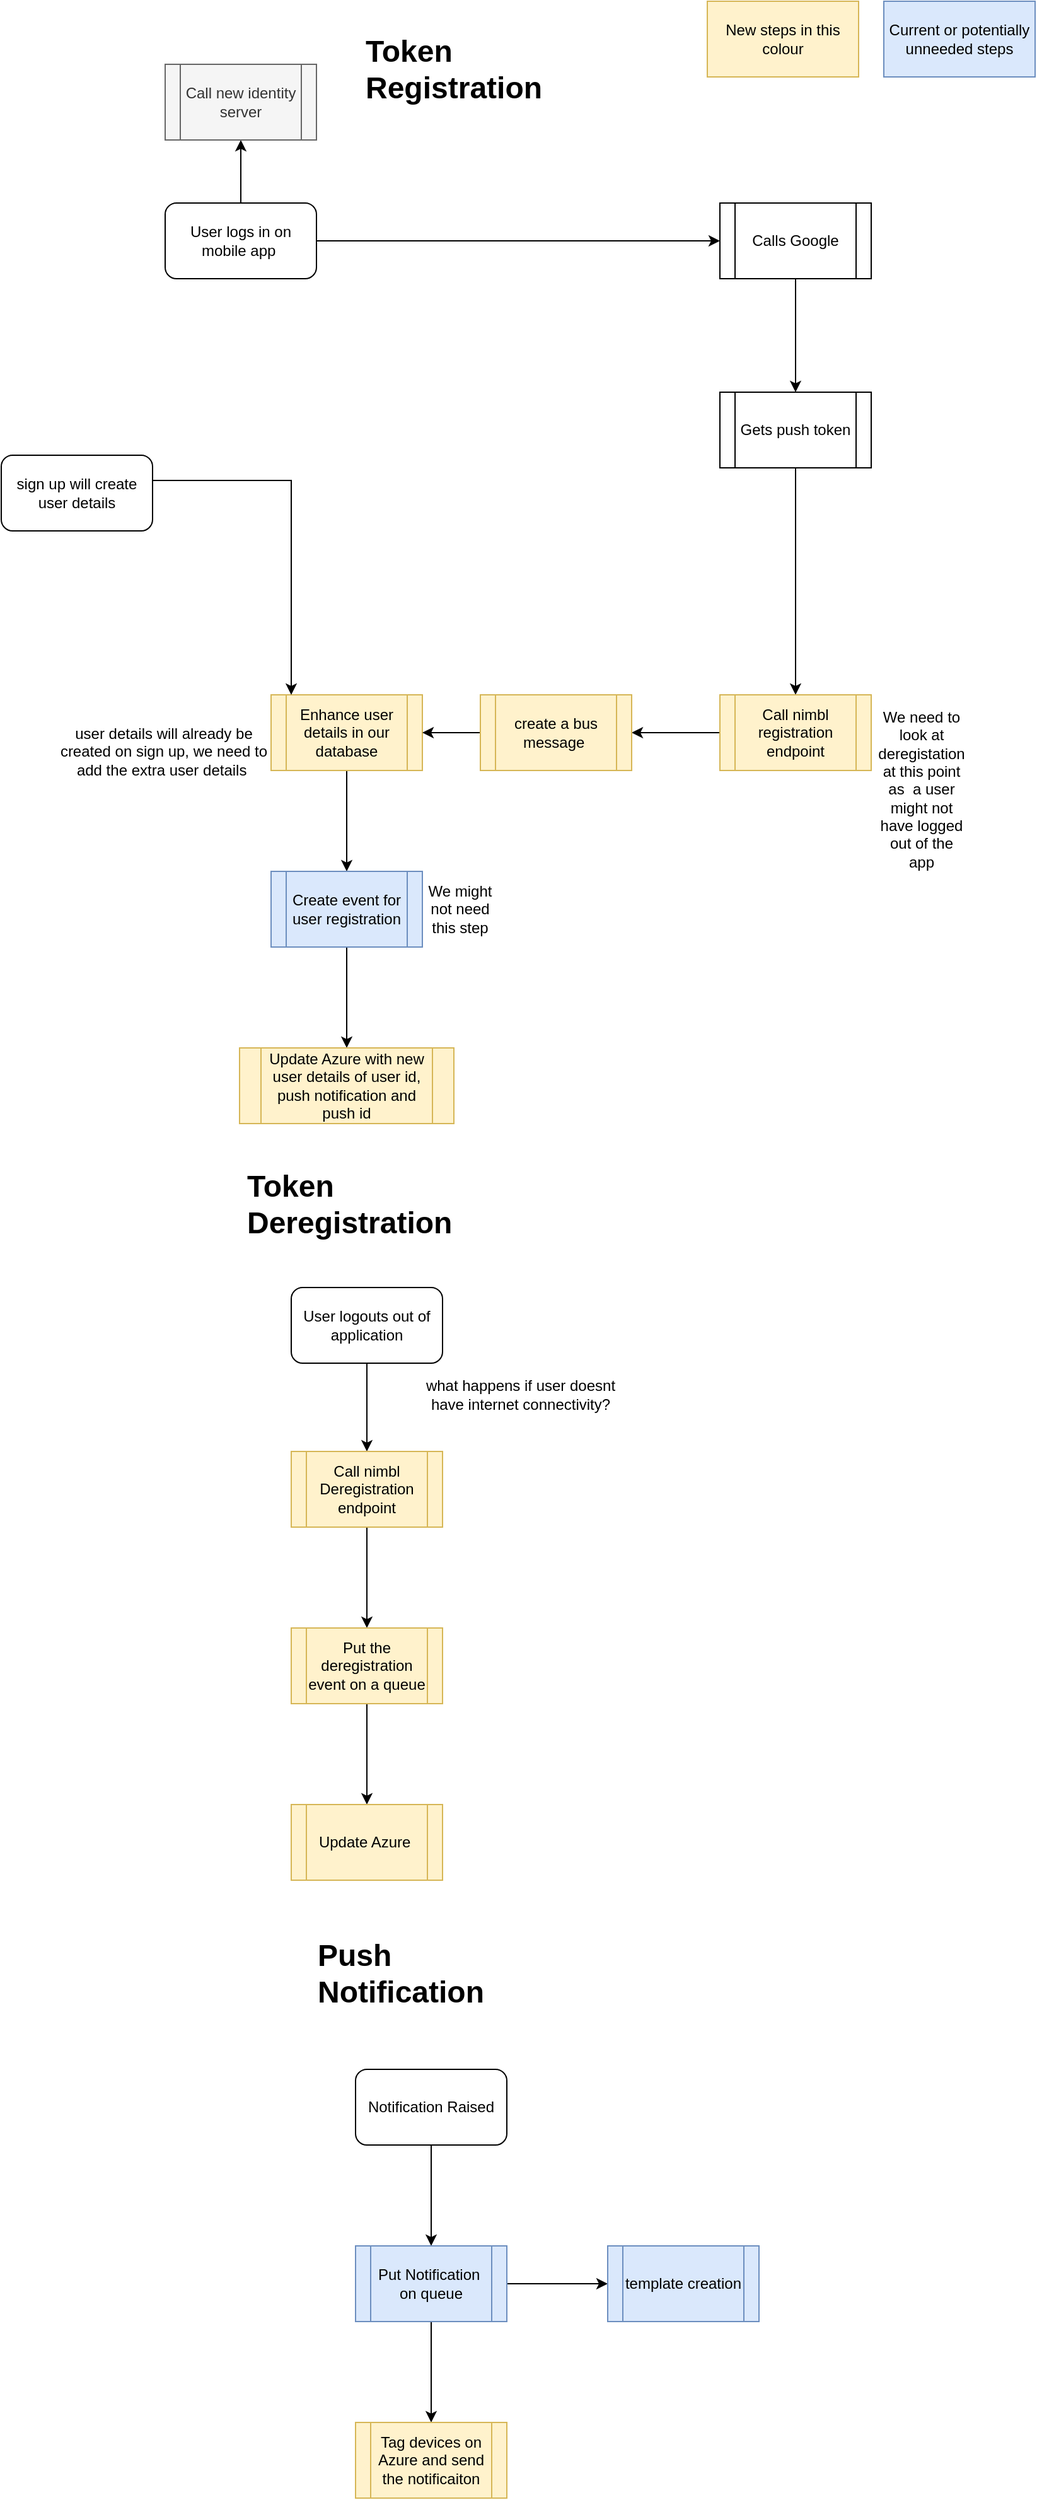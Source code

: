 <mxfile version="24.0.1" type="github">
  <diagram name="Page-1" id="zNh0KvHFWbtnfTPr5riH">
    <mxGraphModel dx="1434" dy="1949" grid="1" gridSize="10" guides="1" tooltips="1" connect="1" arrows="1" fold="1" page="1" pageScale="1" pageWidth="827" pageHeight="1169" math="0" shadow="0">
      <root>
        <mxCell id="0" />
        <mxCell id="1" parent="0" />
        <mxCell id="ImAyc6x-_rFWX8c06Pwl-3" value="" style="edgeStyle=orthogonalEdgeStyle;rounded=0;orthogonalLoop=1;jettySize=auto;html=1;" parent="1" source="ImAyc6x-_rFWX8c06Pwl-1" target="ImAyc6x-_rFWX8c06Pwl-2" edge="1">
          <mxGeometry relative="1" as="geometry" />
        </mxCell>
        <mxCell id="KaxOUmFlfcMVJWZ9HVVq-26" value="" style="edgeStyle=orthogonalEdgeStyle;rounded=0;orthogonalLoop=1;jettySize=auto;html=1;" parent="1" source="ImAyc6x-_rFWX8c06Pwl-1" target="KaxOUmFlfcMVJWZ9HVVq-1" edge="1">
          <mxGeometry relative="1" as="geometry" />
        </mxCell>
        <mxCell id="ImAyc6x-_rFWX8c06Pwl-1" value="User logs in on mobile app&amp;nbsp;" style="rounded=1;whiteSpace=wrap;html=1;" parent="1" vertex="1">
          <mxGeometry x="150" y="-1000" width="120" height="60" as="geometry" />
        </mxCell>
        <mxCell id="ImAyc6x-_rFWX8c06Pwl-5" value="" style="edgeStyle=orthogonalEdgeStyle;rounded=0;orthogonalLoop=1;jettySize=auto;html=1;" parent="1" source="ImAyc6x-_rFWX8c06Pwl-2" target="ImAyc6x-_rFWX8c06Pwl-4" edge="1">
          <mxGeometry relative="1" as="geometry" />
        </mxCell>
        <mxCell id="ImAyc6x-_rFWX8c06Pwl-2" value="Calls Google" style="shape=process;whiteSpace=wrap;html=1;backgroundOutline=1;" parent="1" vertex="1">
          <mxGeometry x="590" y="-1000" width="120" height="60" as="geometry" />
        </mxCell>
        <mxCell id="ImAyc6x-_rFWX8c06Pwl-7" value="" style="edgeStyle=orthogonalEdgeStyle;rounded=0;orthogonalLoop=1;jettySize=auto;html=1;" parent="1" source="ImAyc6x-_rFWX8c06Pwl-4" target="ImAyc6x-_rFWX8c06Pwl-6" edge="1">
          <mxGeometry relative="1" as="geometry" />
        </mxCell>
        <mxCell id="ImAyc6x-_rFWX8c06Pwl-4" value="Gets push token" style="shape=process;whiteSpace=wrap;html=1;backgroundOutline=1;" parent="1" vertex="1">
          <mxGeometry x="590" y="-850" width="120" height="60" as="geometry" />
        </mxCell>
        <mxCell id="KaxOUmFlfcMVJWZ9HVVq-34" value="" style="edgeStyle=orthogonalEdgeStyle;rounded=0;orthogonalLoop=1;jettySize=auto;html=1;" parent="1" source="ImAyc6x-_rFWX8c06Pwl-6" target="KaxOUmFlfcMVJWZ9HVVq-33" edge="1">
          <mxGeometry relative="1" as="geometry" />
        </mxCell>
        <mxCell id="ImAyc6x-_rFWX8c06Pwl-6" value="Call nimbl registration endpoint" style="shape=process;whiteSpace=wrap;html=1;backgroundOutline=1;fillColor=#fff2cc;strokeColor=#d6b656;" parent="1" vertex="1">
          <mxGeometry x="590" y="-610" width="120" height="60" as="geometry" />
        </mxCell>
        <mxCell id="KaxOUmFlfcMVJWZ9HVVq-4" value="" style="edgeStyle=orthogonalEdgeStyle;rounded=0;orthogonalLoop=1;jettySize=auto;html=1;" parent="1" source="ImAyc6x-_rFWX8c06Pwl-10" target="KaxOUmFlfcMVJWZ9HVVq-3" edge="1">
          <mxGeometry relative="1" as="geometry" />
        </mxCell>
        <mxCell id="ImAyc6x-_rFWX8c06Pwl-10" value="Enhance user details in our database" style="shape=process;whiteSpace=wrap;html=1;backgroundOutline=1;fillColor=#fff2cc;strokeColor=#d6b656;" parent="1" vertex="1">
          <mxGeometry x="234" y="-610" width="120" height="60" as="geometry" />
        </mxCell>
        <mxCell id="KaxOUmFlfcMVJWZ9HVVq-1" value="Call new identity server" style="shape=process;whiteSpace=wrap;html=1;backgroundOutline=1;fillColor=#f5f5f5;fontColor=#333333;strokeColor=#666666;" parent="1" vertex="1">
          <mxGeometry x="150" y="-1110" width="120" height="60" as="geometry" />
        </mxCell>
        <mxCell id="KaxOUmFlfcMVJWZ9HVVq-6" value="" style="edgeStyle=orthogonalEdgeStyle;rounded=0;orthogonalLoop=1;jettySize=auto;html=1;" parent="1" source="KaxOUmFlfcMVJWZ9HVVq-3" target="KaxOUmFlfcMVJWZ9HVVq-5" edge="1">
          <mxGeometry relative="1" as="geometry" />
        </mxCell>
        <mxCell id="KaxOUmFlfcMVJWZ9HVVq-3" value="Create event for user registration" style="shape=process;whiteSpace=wrap;html=1;backgroundOutline=1;fillColor=#dae8fc;strokeColor=#6c8ebf;" parent="1" vertex="1">
          <mxGeometry x="234" y="-470" width="120" height="60" as="geometry" />
        </mxCell>
        <mxCell id="KaxOUmFlfcMVJWZ9HVVq-5" value="Update Azure with new user details of user id, push notification and push id" style="shape=process;whiteSpace=wrap;html=1;backgroundOutline=1;fillColor=#fff2cc;strokeColor=#d6b656;" parent="1" vertex="1">
          <mxGeometry x="209" y="-330" width="170" height="60" as="geometry" />
        </mxCell>
        <mxCell id="KaxOUmFlfcMVJWZ9HVVq-9" value="&lt;h1&gt;Token Registration&lt;/h1&gt;&lt;p&gt;&lt;br&gt;&lt;/p&gt;" style="text;html=1;strokeColor=none;fillColor=none;spacing=5;spacingTop=-20;whiteSpace=wrap;overflow=hidden;rounded=0;" parent="1" vertex="1">
          <mxGeometry x="304" y="-1140" width="190" height="80" as="geometry" />
        </mxCell>
        <mxCell id="KaxOUmFlfcMVJWZ9HVVq-10" value="&lt;h1&gt;Push Notification&lt;/h1&gt;&lt;p&gt;&lt;br&gt;&lt;/p&gt;" style="text;html=1;strokeColor=none;fillColor=none;spacing=5;spacingTop=-20;whiteSpace=wrap;overflow=hidden;rounded=0;" parent="1" vertex="1">
          <mxGeometry x="266" y="370" width="190" height="70" as="geometry" />
        </mxCell>
        <mxCell id="KaxOUmFlfcMVJWZ9HVVq-15" value="" style="edgeStyle=orthogonalEdgeStyle;rounded=0;orthogonalLoop=1;jettySize=auto;html=1;" parent="1" source="KaxOUmFlfcMVJWZ9HVVq-11" target="KaxOUmFlfcMVJWZ9HVVq-14" edge="1">
          <mxGeometry relative="1" as="geometry" />
        </mxCell>
        <mxCell id="KaxOUmFlfcMVJWZ9HVVq-11" value="Notification Raised" style="rounded=1;whiteSpace=wrap;html=1;" parent="1" vertex="1">
          <mxGeometry x="301" y="480" width="120" height="60" as="geometry" />
        </mxCell>
        <mxCell id="KaxOUmFlfcMVJWZ9HVVq-17" value="" style="edgeStyle=orthogonalEdgeStyle;rounded=0;orthogonalLoop=1;jettySize=auto;html=1;" parent="1" source="KaxOUmFlfcMVJWZ9HVVq-14" target="KaxOUmFlfcMVJWZ9HVVq-16" edge="1">
          <mxGeometry relative="1" as="geometry" />
        </mxCell>
        <mxCell id="KaxOUmFlfcMVJWZ9HVVq-39" value="" style="edgeStyle=orthogonalEdgeStyle;rounded=0;orthogonalLoop=1;jettySize=auto;html=1;" parent="1" source="KaxOUmFlfcMVJWZ9HVVq-14" target="KaxOUmFlfcMVJWZ9HVVq-38" edge="1">
          <mxGeometry relative="1" as="geometry" />
        </mxCell>
        <mxCell id="KaxOUmFlfcMVJWZ9HVVq-14" value="Put Notification&amp;nbsp; on queue" style="shape=process;whiteSpace=wrap;html=1;backgroundOutline=1;fillColor=#dae8fc;strokeColor=#6c8ebf;" parent="1" vertex="1">
          <mxGeometry x="301" y="620" width="120" height="60" as="geometry" />
        </mxCell>
        <mxCell id="KaxOUmFlfcMVJWZ9HVVq-16" value="Tag devices on Azure and send the notificaiton" style="shape=process;whiteSpace=wrap;html=1;backgroundOutline=1;fillColor=#fff2cc;strokeColor=#d6b656;" parent="1" vertex="1">
          <mxGeometry x="301" y="760" width="120" height="60" as="geometry" />
        </mxCell>
        <mxCell id="KaxOUmFlfcMVJWZ9HVVq-18" value="&lt;h1&gt;Token Deregistration&lt;/h1&gt;" style="text;html=1;strokeColor=none;fillColor=none;spacing=5;spacingTop=-20;whiteSpace=wrap;overflow=hidden;rounded=0;" parent="1" vertex="1">
          <mxGeometry x="210" y="-240" width="190" height="90" as="geometry" />
        </mxCell>
        <mxCell id="KaxOUmFlfcMVJWZ9HVVq-21" value="" style="edgeStyle=orthogonalEdgeStyle;rounded=0;orthogonalLoop=1;jettySize=auto;html=1;" parent="1" source="KaxOUmFlfcMVJWZ9HVVq-19" target="KaxOUmFlfcMVJWZ9HVVq-20" edge="1">
          <mxGeometry relative="1" as="geometry" />
        </mxCell>
        <mxCell id="KaxOUmFlfcMVJWZ9HVVq-19" value="User logouts out of application" style="rounded=1;whiteSpace=wrap;html=1;" parent="1" vertex="1">
          <mxGeometry x="250" y="-140" width="120" height="60" as="geometry" />
        </mxCell>
        <mxCell id="KaxOUmFlfcMVJWZ9HVVq-23" value="" style="edgeStyle=orthogonalEdgeStyle;rounded=0;orthogonalLoop=1;jettySize=auto;html=1;" parent="1" source="KaxOUmFlfcMVJWZ9HVVq-20" target="KaxOUmFlfcMVJWZ9HVVq-22" edge="1">
          <mxGeometry relative="1" as="geometry" />
        </mxCell>
        <mxCell id="KaxOUmFlfcMVJWZ9HVVq-20" value="Call nimbl Deregistration endpoint" style="shape=process;whiteSpace=wrap;html=1;backgroundOutline=1;fillColor=#fff2cc;strokeColor=#d6b656;" parent="1" vertex="1">
          <mxGeometry x="250" y="-10" width="120" height="60" as="geometry" />
        </mxCell>
        <mxCell id="KaxOUmFlfcMVJWZ9HVVq-25" value="" style="edgeStyle=orthogonalEdgeStyle;rounded=0;orthogonalLoop=1;jettySize=auto;html=1;" parent="1" source="KaxOUmFlfcMVJWZ9HVVq-22" target="KaxOUmFlfcMVJWZ9HVVq-24" edge="1">
          <mxGeometry relative="1" as="geometry" />
        </mxCell>
        <mxCell id="KaxOUmFlfcMVJWZ9HVVq-22" value="Put the deregistration event on a queue" style="shape=process;whiteSpace=wrap;html=1;backgroundOutline=1;fillColor=#fff2cc;strokeColor=#d6b656;" parent="1" vertex="1">
          <mxGeometry x="250" y="130" width="120" height="60" as="geometry" />
        </mxCell>
        <mxCell id="KaxOUmFlfcMVJWZ9HVVq-24" value="Update Azure&amp;nbsp;" style="shape=process;whiteSpace=wrap;html=1;backgroundOutline=1;fillColor=#fff2cc;strokeColor=#d6b656;" parent="1" vertex="1">
          <mxGeometry x="250" y="270" width="120" height="60" as="geometry" />
        </mxCell>
        <mxCell id="KaxOUmFlfcMVJWZ9HVVq-28" value="" style="edgeStyle=orthogonalEdgeStyle;rounded=0;orthogonalLoop=1;jettySize=auto;html=1;" parent="1" source="KaxOUmFlfcMVJWZ9HVVq-27" target="ImAyc6x-_rFWX8c06Pwl-10" edge="1">
          <mxGeometry relative="1" as="geometry">
            <Array as="points">
              <mxPoint x="250" y="-780" />
            </Array>
          </mxGeometry>
        </mxCell>
        <mxCell id="KaxOUmFlfcMVJWZ9HVVq-27" value="sign up will create user details" style="rounded=1;whiteSpace=wrap;html=1;" parent="1" vertex="1">
          <mxGeometry x="20" y="-800" width="120" height="60" as="geometry" />
        </mxCell>
        <mxCell id="KaxOUmFlfcMVJWZ9HVVq-29" value="user details will already be created on sign up, we need to add the extra user details&amp;nbsp;" style="text;html=1;strokeColor=none;fillColor=none;align=center;verticalAlign=middle;whiteSpace=wrap;rounded=0;" parent="1" vertex="1">
          <mxGeometry x="64" y="-580" width="170" height="30" as="geometry" />
        </mxCell>
        <mxCell id="KaxOUmFlfcMVJWZ9HVVq-30" value="We need to look at deregistation at this point as&amp;nbsp; a user might not have logged out of the app" style="text;html=1;strokeColor=none;fillColor=none;align=center;verticalAlign=middle;whiteSpace=wrap;rounded=0;" parent="1" vertex="1">
          <mxGeometry x="720" y="-550" width="60" height="30" as="geometry" />
        </mxCell>
        <mxCell id="KaxOUmFlfcMVJWZ9HVVq-31" value="We might not need this step" style="text;html=1;strokeColor=none;fillColor=none;align=center;verticalAlign=middle;whiteSpace=wrap;rounded=0;" parent="1" vertex="1">
          <mxGeometry x="354" y="-455" width="60" height="30" as="geometry" />
        </mxCell>
        <mxCell id="KaxOUmFlfcMVJWZ9HVVq-35" value="" style="edgeStyle=orthogonalEdgeStyle;rounded=0;orthogonalLoop=1;jettySize=auto;html=1;" parent="1" source="KaxOUmFlfcMVJWZ9HVVq-33" target="ImAyc6x-_rFWX8c06Pwl-10" edge="1">
          <mxGeometry relative="1" as="geometry" />
        </mxCell>
        <mxCell id="KaxOUmFlfcMVJWZ9HVVq-33" value="create a bus message&amp;nbsp;" style="shape=process;whiteSpace=wrap;html=1;backgroundOutline=1;fillColor=#fff2cc;strokeColor=#d6b656;" parent="1" vertex="1">
          <mxGeometry x="400" y="-610" width="120" height="60" as="geometry" />
        </mxCell>
        <mxCell id="KaxOUmFlfcMVJWZ9HVVq-37" value="what happens if user doesnt have internet connectivity?" style="text;html=1;strokeColor=none;fillColor=none;align=center;verticalAlign=middle;whiteSpace=wrap;rounded=0;" parent="1" vertex="1">
          <mxGeometry x="344" y="-70" width="176" height="30" as="geometry" />
        </mxCell>
        <mxCell id="KaxOUmFlfcMVJWZ9HVVq-38" value="template creation" style="shape=process;whiteSpace=wrap;html=1;backgroundOutline=1;fillColor=#dae8fc;strokeColor=#6c8ebf;" parent="1" vertex="1">
          <mxGeometry x="501" y="620" width="120" height="60" as="geometry" />
        </mxCell>
        <mxCell id="YWKMqJ7YQBbUB5ol-nBm-2" value="New steps in this colour" style="rounded=0;whiteSpace=wrap;html=1;fillColor=#fff2cc;strokeColor=#d6b656;" vertex="1" parent="1">
          <mxGeometry x="580" y="-1160" width="120" height="60" as="geometry" />
        </mxCell>
        <mxCell id="YWKMqJ7YQBbUB5ol-nBm-3" value="Current or potentially unneeded steps" style="rounded=0;whiteSpace=wrap;html=1;fillColor=#dae8fc;strokeColor=#6c8ebf;" vertex="1" parent="1">
          <mxGeometry x="720" y="-1160" width="120" height="60" as="geometry" />
        </mxCell>
      </root>
    </mxGraphModel>
  </diagram>
</mxfile>
